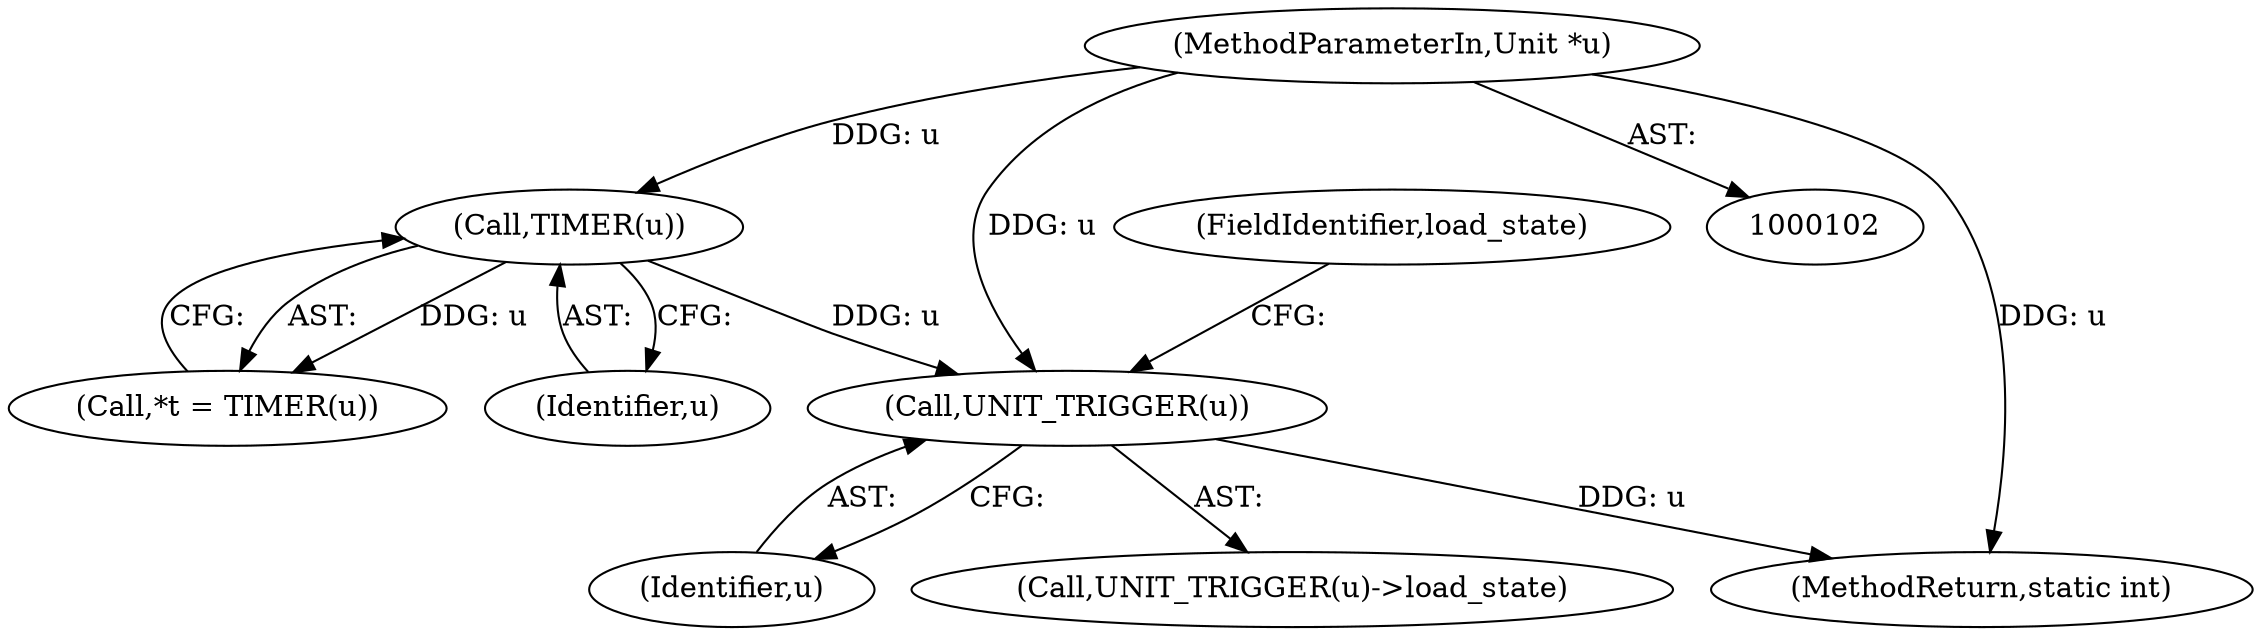 digraph "0_systemd_ee735086f8670be1591fa9593e80dd60163a7a2f_2@pointer" {
"1000128" [label="(Call,UNIT_TRIGGER(u))"];
"1000108" [label="(Call,TIMER(u))"];
"1000103" [label="(MethodParameterIn,Unit *u)"];
"1000130" [label="(FieldIdentifier,load_state)"];
"1000109" [label="(Identifier,u)"];
"1000201" [label="(MethodReturn,static int)"];
"1000103" [label="(MethodParameterIn,Unit *u)"];
"1000128" [label="(Call,UNIT_TRIGGER(u))"];
"1000106" [label="(Call,*t = TIMER(u))"];
"1000129" [label="(Identifier,u)"];
"1000108" [label="(Call,TIMER(u))"];
"1000127" [label="(Call,UNIT_TRIGGER(u)->load_state)"];
"1000128" -> "1000127"  [label="AST: "];
"1000128" -> "1000129"  [label="CFG: "];
"1000129" -> "1000128"  [label="AST: "];
"1000130" -> "1000128"  [label="CFG: "];
"1000128" -> "1000201"  [label="DDG: u"];
"1000108" -> "1000128"  [label="DDG: u"];
"1000103" -> "1000128"  [label="DDG: u"];
"1000108" -> "1000106"  [label="AST: "];
"1000108" -> "1000109"  [label="CFG: "];
"1000109" -> "1000108"  [label="AST: "];
"1000106" -> "1000108"  [label="CFG: "];
"1000108" -> "1000106"  [label="DDG: u"];
"1000103" -> "1000108"  [label="DDG: u"];
"1000103" -> "1000102"  [label="AST: "];
"1000103" -> "1000201"  [label="DDG: u"];
}
